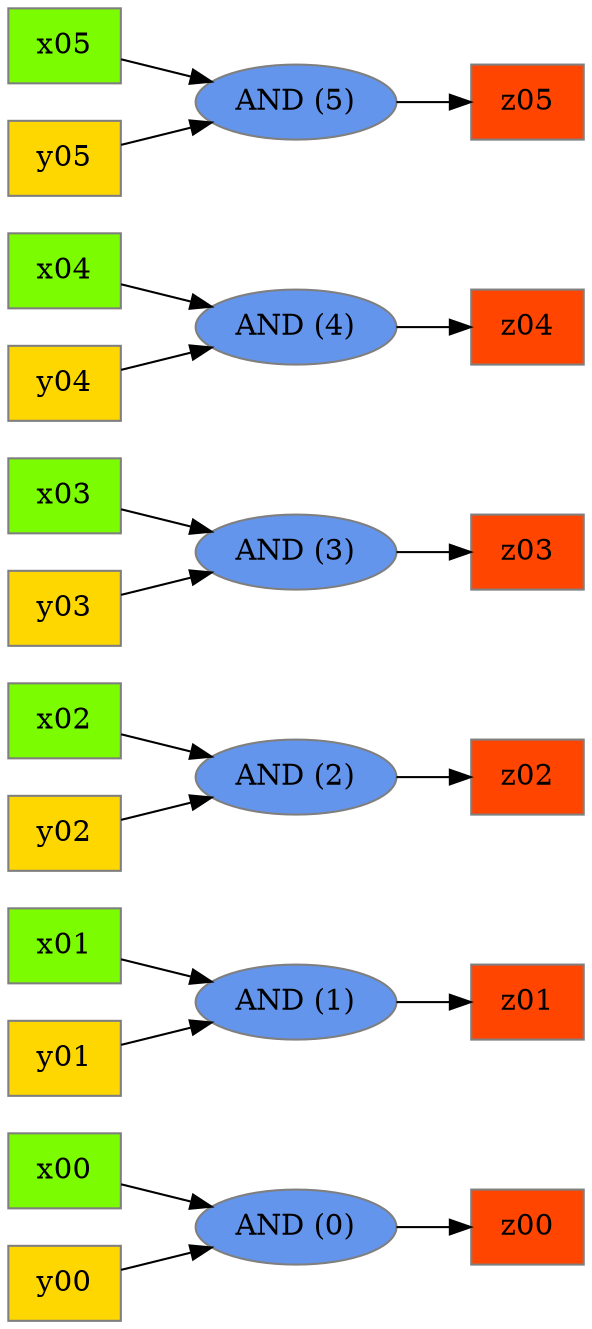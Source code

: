 digraph {
rankdir = "LR"
x00 [style="filled" shape="box" color="gray50" fillcolor="lawngreen"]
x01 [style="filled" shape="box" color="gray50" fillcolor="lawngreen"]
x02 [style="filled" shape="box" color="gray50" fillcolor="lawngreen"]
x03 [style="filled" shape="box" color="gray50" fillcolor="lawngreen"]
x04 [style="filled" shape="box" color="gray50" fillcolor="lawngreen"]
x05 [style="filled" shape="box" color="gray50" fillcolor="lawngreen"]
y00 [style="filled" shape="box" color="gray50" fillcolor="gold"]
y01 [style="filled" shape="box" color="gray50" fillcolor="gold"]
y02 [style="filled" shape="box" color="gray50" fillcolor="gold"]
y03 [style="filled" shape="box" color="gray50" fillcolor="gold"]
y04 [style="filled" shape="box" color="gray50" fillcolor="gold"]
y05 [style="filled" shape="box" color="gray50" fillcolor="gold"]
z00 [style="filled" shape="box" color="gray50" fillcolor="orangered"]
z01 [style="filled" shape="box" color="gray50" fillcolor="orangered"]
z02 [style="filled" shape="box" color="gray50" fillcolor="orangered"]
z03 [style="filled" shape="box" color="gray50" fillcolor="orangered"]
z04 [style="filled" shape="box" color="gray50" fillcolor="orangered"]
z05 [style="filled" shape="box" color="gray50" fillcolor="orangered"]
0 [label="AND (0)" style="filled" color="gray50" fillcolor="cornflowerblue"]
1 [label="AND (1)" style="filled" color="gray50" fillcolor="cornflowerblue"]
2 [label="AND (2)" style="filled" color="gray50" fillcolor="cornflowerblue"]
3 [label="AND (3)" style="filled" color="gray50" fillcolor="cornflowerblue"]
4 [label="AND (4)" style="filled" color="gray50" fillcolor="cornflowerblue"]
5 [label="AND (5)" style="filled" color="gray50" fillcolor="cornflowerblue"]
x00->0
y00->0
0->z00
x01->1
y01->1
1->z01
x02->2
y02->2
2->z02
x03->3
y03->3
3->z03
x04->4
y04->4
4->z04
x05->5
y05->5
5->z05
}
